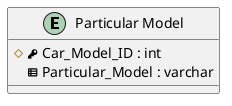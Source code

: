 @startuml
entity "Particular Model" as particularModel
{
  # <&key> Car_Model_ID : int
  <&spreadsheet> Particular_Model : varchar
}
@enduml